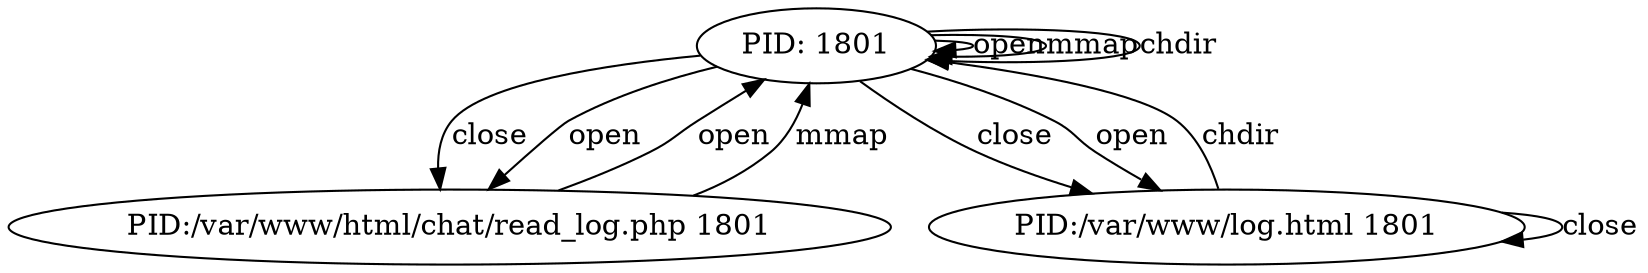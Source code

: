 digraph nginx_syscalls {
  0 [label="PID: 1801"];
  1 [label="PID:/var/www/html/chat/read_log.php 1801"];
  2 [label="PID:/var/www/log.html 1801"];
  0 -> 0 [label="open"];
  0 -> 0 [label="mmap"];
  0 -> 1 [label="close"];
  1 -> 0 [label="open"];
  0 -> 2 [label="close"];
  2 -> 0 [label="chdir"];
  0 -> 0 [label="chdir"];
  0 -> 1 [label="open"];
  1 -> 0 [label="mmap"];
  0 -> 2 [label="open"];
  2 -> 2 [label="close"];
}
